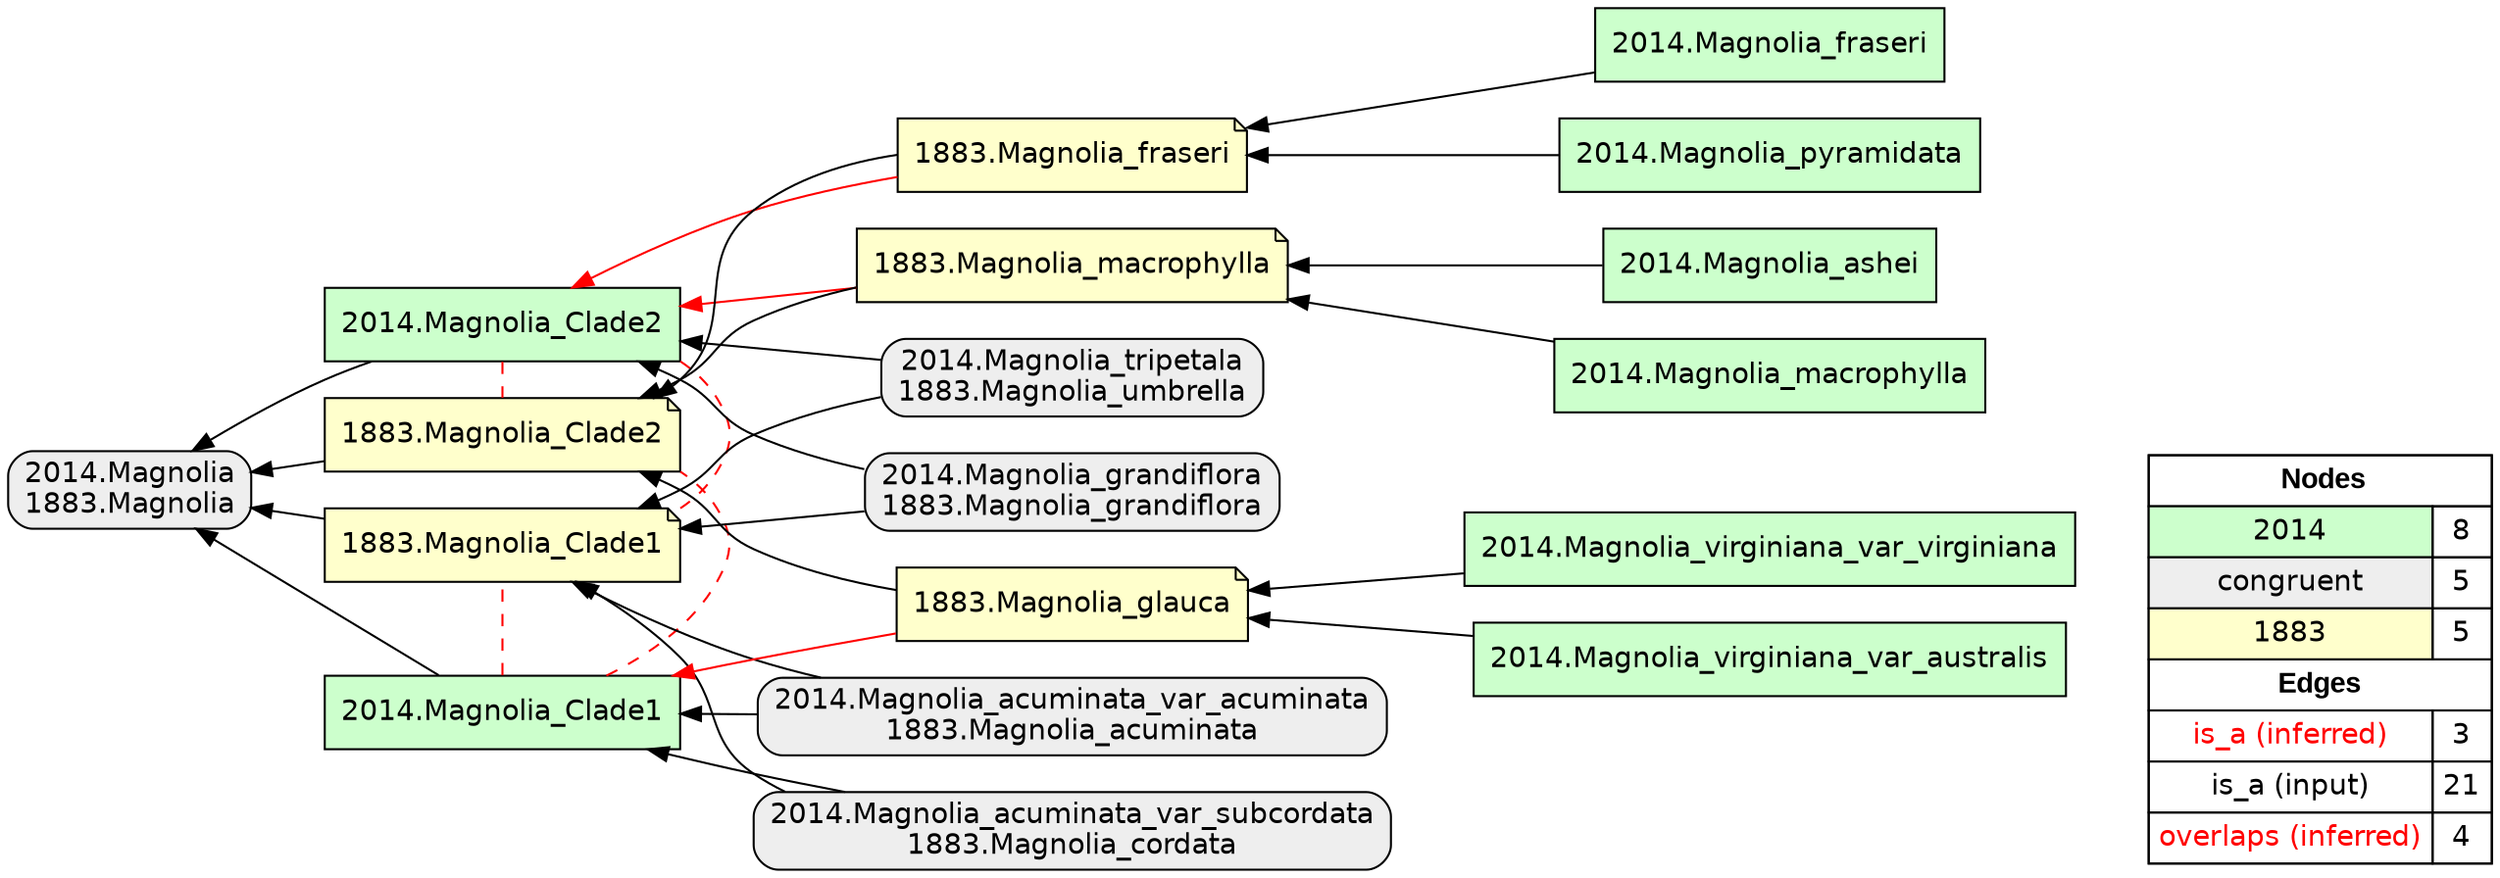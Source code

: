 digraph{
rankdir=RL
node[shape=box style=filled fillcolor="#CCFFCC" fontname="helvetica"] 
"2014.Magnolia_Clade2"
"2014.Magnolia_Clade1"
"2014.Magnolia_fraseri"
"2014.Magnolia_ashei"
"2014.Magnolia_virginiana_var_virginiana"
"2014.Magnolia_macrophylla"
"2014.Magnolia_virginiana_var_australis"
"2014.Magnolia_pyramidata"
node[shape=box style="filled,rounded" fillcolor="#EEEEEE" fontname="helvetica"] 
"2014.Magnolia_acuminata_var_subcordata\n1883.Magnolia_cordata"
"2014.Magnolia_tripetala\n1883.Magnolia_umbrella"
"2014.Magnolia_acuminata_var_acuminata\n1883.Magnolia_acuminata"
"2014.Magnolia\n1883.Magnolia"
"2014.Magnolia_grandiflora\n1883.Magnolia_grandiflora"
node[shape=note style=filled fillcolor="#FFFFCC" fontname="helvetica"] 
"1883.Magnolia_Clade2"
"1883.Magnolia_Clade1"
"1883.Magnolia_macrophylla"
"1883.Magnolia_glauca"
"1883.Magnolia_fraseri"
edge[arrowhead=normal style=solid color="#FF0000" constraint=true penwidth=1]
"1883.Magnolia_macrophylla" -> "2014.Magnolia_Clade2"
"1883.Magnolia_glauca" -> "2014.Magnolia_Clade1"
"1883.Magnolia_fraseri" -> "2014.Magnolia_Clade2"
edge[arrowhead=normal style=solid color="#000000" constraint=true penwidth=1]
"2014.Magnolia_Clade1" -> "2014.Magnolia\n1883.Magnolia"
"1883.Magnolia_glauca" -> "1883.Magnolia_Clade2"
"1883.Magnolia_Clade1" -> "2014.Magnolia\n1883.Magnolia"
"2014.Magnolia_acuminata_var_subcordata\n1883.Magnolia_cordata" -> "1883.Magnolia_Clade1"
"2014.Magnolia_tripetala\n1883.Magnolia_umbrella" -> "2014.Magnolia_Clade2"
"2014.Magnolia_grandiflora\n1883.Magnolia_grandiflora" -> "2014.Magnolia_Clade2"
"2014.Magnolia_virginiana_var_australis" -> "1883.Magnolia_glauca"
"2014.Magnolia_grandiflora\n1883.Magnolia_grandiflora" -> "1883.Magnolia_Clade1"
"2014.Magnolia_pyramidata" -> "1883.Magnolia_fraseri"
"2014.Magnolia_fraseri" -> "1883.Magnolia_fraseri"
"2014.Magnolia_acuminata_var_acuminata\n1883.Magnolia_acuminata" -> "1883.Magnolia_Clade1"
"1883.Magnolia_Clade2" -> "2014.Magnolia\n1883.Magnolia"
"2014.Magnolia_Clade2" -> "2014.Magnolia\n1883.Magnolia"
"2014.Magnolia_acuminata_var_acuminata\n1883.Magnolia_acuminata" -> "2014.Magnolia_Clade1"
"2014.Magnolia_acuminata_var_subcordata\n1883.Magnolia_cordata" -> "2014.Magnolia_Clade1"
"1883.Magnolia_macrophylla" -> "1883.Magnolia_Clade2"
"2014.Magnolia_ashei" -> "1883.Magnolia_macrophylla"
"2014.Magnolia_macrophylla" -> "1883.Magnolia_macrophylla"
"2014.Magnolia_virginiana_var_virginiana" -> "1883.Magnolia_glauca"
"2014.Magnolia_tripetala\n1883.Magnolia_umbrella" -> "1883.Magnolia_Clade1"
"1883.Magnolia_fraseri" -> "1883.Magnolia_Clade2"
edge[arrowhead=normal style=dotted color="#000000" constraint=true penwidth=1]
edge[arrowhead=none style=dashed color="#FF0000" constraint=false penwidth=1]
"2014.Magnolia_Clade1" -> "1883.Magnolia_Clade2"
"2014.Magnolia_Clade1" -> "1883.Magnolia_Clade1"
"2014.Magnolia_Clade2" -> "1883.Magnolia_Clade2"
"2014.Magnolia_Clade2" -> "1883.Magnolia_Clade1"
node[shape=box] 
{rank=source Legend [fillcolor= white margin=0 label=< 
 <TABLE BORDER="0" CELLBORDER="1" CELLSPACING="0" CELLPADDING="4"> 
<TR> <TD COLSPAN="2"><font face="Arial Black"> Nodes</font></TD> </TR> 
<TR> 
 <TD bgcolor="#CCFFCC" fontname="helvetica">2014</TD> 
 <TD>8</TD> 
 </TR> 
<TR> 
 <TD bgcolor="#EEEEEE" fontname="helvetica">congruent</TD> 
 <TD>5</TD> 
 </TR> 
<TR> 
 <TD bgcolor="#FFFFCC" fontname="helvetica">1883</TD> 
 <TD>5</TD> 
 </TR> 
<TR> <TD COLSPAN="2"><font face = "Arial Black"> Edges </font></TD> </TR> 
<TR> 
 <TD><font color ="#FF0000">is_a (inferred)</font></TD><TD>3</TD>
</TR>
<TR> 
 <TD><font color ="#000000">is_a (input)</font></TD><TD>21</TD>
</TR>
<TR> 
 <TD><font color ="#FF0000">overlaps (inferred)</font></TD><TD>4</TD>
</TR>
</TABLE> 
 >] } 
}